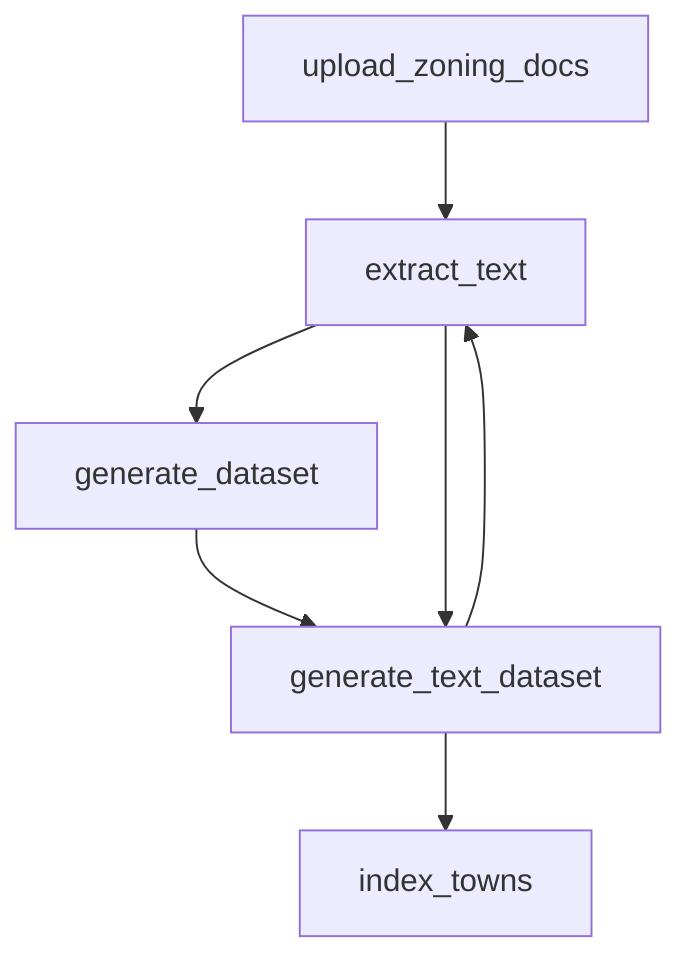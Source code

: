 flowchart TD
	node1["extract_text"]
	node2["generate_dataset"]
	node3["generate_text_dataset"]
	node4["index_towns"]
	node5["upload_zoning_docs"]
	node1-->node2
	node2-->node3
	node3-->node4
	node5-->node1
	node1-->node3
	node3-->node1